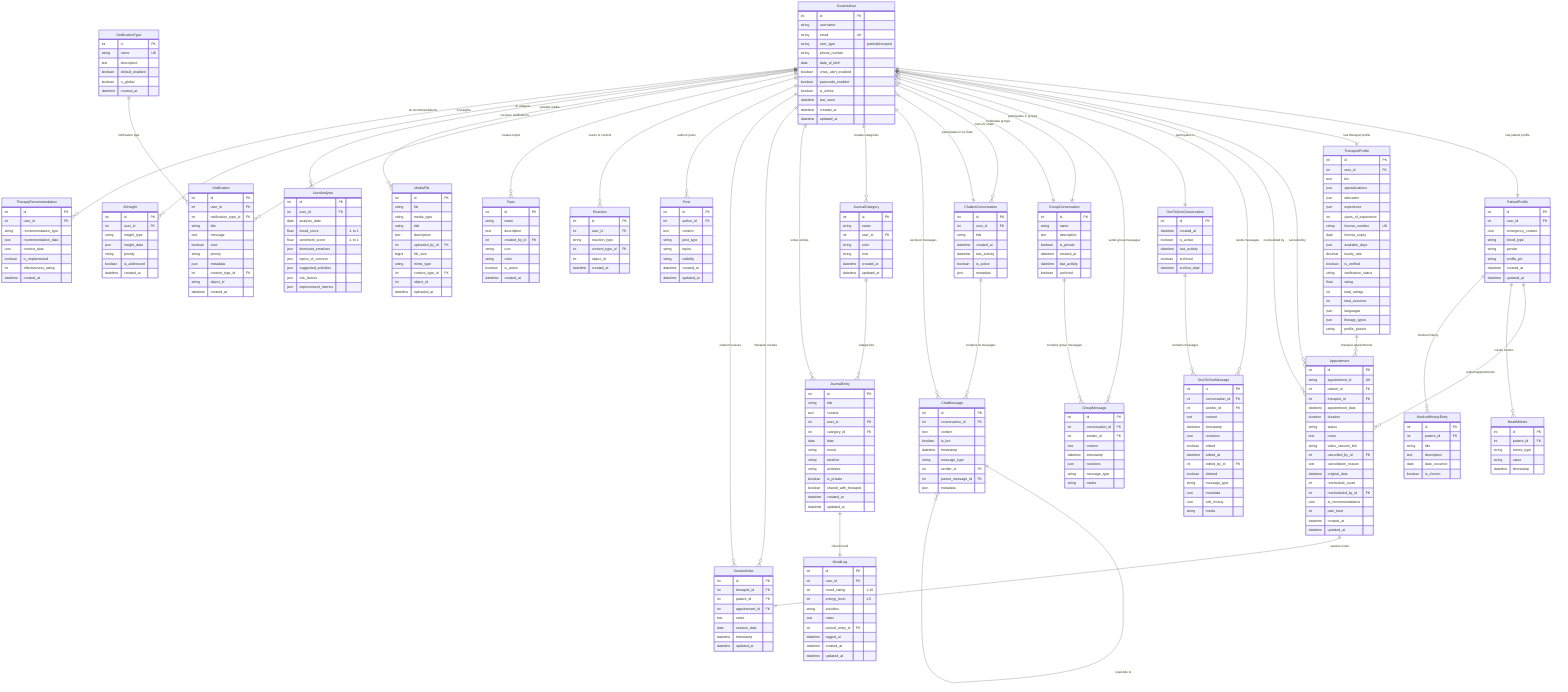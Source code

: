 erDiagram
    %% Core User Management
    CustomUser {
        int id PK
        string username
        string email UK
        string user_type "patient|therapist"
        string phone_number
        date date_of_birth
        boolean crisis_alert_enabled
        boolean passcode_enabled
        boolean is_online
        datetime last_seen
        datetime created_at
        datetime updated_at
    }

    PatientProfile {
        int id PK
        int user_id FK
        json emergency_contact
        string blood_type
        string gender
        string profile_pic
        datetime created_at
        datetime updated_at
    }

    TherapistProfile {
        int id PK
        int user_id FK
        text bio
        json specializations
        json education
        json experience
        int years_of_experience
        string license_number UK
        date license_expiry
        json available_days
        decimal hourly_rate
        boolean is_verified
        string verification_status
        float rating
        int total_ratings
        int total_sessions
        json languages
        json therapy_types
        string profile_picture
    }

    %% Appointments
    Appointment {
        int id PK
        string appointment_id UK
        int patient_id FK
        int therapist_id FK
        datetime appointment_date
        duration duration
        string status
        text notes
        string video_session_link
        int cancelled_by_id FK
        text cancellation_reason
        datetime original_date
        int reschedule_count
        int rescheduled_by_id FK
        json ai_recommendations
        int pain_level
        datetime created_at
        datetime updated_at
    }

    %% Messaging - One-to-One
    OneToOneConversation {
        int id PK
        datetime created_at
        boolean is_active
        datetime last_activity
        boolean archived
        datetime archive_date
    }

    OneToOneMessage {
        int id PK
        int conversation_id FK
        int sender_id FK
        text content
        datetime timestamp
        json reactions
        boolean edited
        datetime edited_at
        int edited_by_id FK
        boolean deleted
        string message_type
        json metadata
        json edit_history
        string media
    }

    %% Messaging - Group
    GroupConversation {
        int id PK
        string name
        text description
        boolean is_private
        datetime created_at
        datetime last_activity
        boolean archived
    }

    GroupMessage {
        int id PK
        int conversation_id FK
        int sender_id FK
        text content
        datetime timestamp
        json reactions
        string message_type
        string media
    }

    %% Chatbot System
    ChatbotConversation {
        int id PK
        int user_id FK
        string title
        datetime created_at
        datetime last_activity
        boolean is_active
        json metadata
    }

    ChatMessage {
        int id PK
        int conversation_id FK
        text content
        boolean is_bot
        datetime timestamp
        string message_type
        int sender_id FK
        int parent_message_id FK
        json metadata
    }

    %% Journal & Mood Tracking
    JournalCategory {
        int id PK
        string name
        int user_id FK
        string color
        string icon
        datetime created_at
        datetime updated_at
    }

    JournalEntry {
        int id PK
        string title
        text content
        int user_id FK
        int category_id FK
        date date
        string mood
        string weather
        string activities
        boolean is_private
        boolean shared_with_therapist
        datetime created_at
        datetime updated_at
    }

    MoodLog {
        int id PK
        int user_id FK
        int mood_rating "1-10"
        int energy_level "1-5"
        string activities
        text notes
        int journal_entry_id FK
        datetime logged_at
        datetime created_at
        datetime updated_at
    }

    %% Health Records
    HealthMetric {
        int id PK
        int patient_id FK
        string metric_type
        string value
        datetime timestamp
    }

    MedicalHistoryEntry {
        int id PK
        int patient_id FK
        string title
        text description
        date date_occurred
        boolean is_chronic
    }

    SessionNote {
        int id PK
        int therapist_id FK
        int patient_id FK
        int appointment_id FK
        text notes
        date session_date
        datetime timestamp
        datetime updated_at
    }

    %% Social Features
    Post {
        int id PK
        int author_id FK
        text content
        string post_type
        string topics
        string visibility
        datetime created_at
        datetime updated_at
    }

    Reaction {
        int id PK
        int user_id FK
        string reaction_type
        int content_type_id FK
        int object_id
        datetime created_at
    }

    Topic {
        int id PK
        string name
        text description
        int created_by_id FK
        string icon
        string color
        boolean is_active
        datetime created_at
    }

    %% Notifications
    NotificationType {
        int id PK
        string name UK
        text description
        boolean default_enabled
        boolean is_global
        datetime created_at
    }

    Notification {
        int id PK
        int user_id FK
        int notification_type_id FK
        string title
        text message
        boolean read
        string priority
        json metadata
        int content_type_id FK
        string object_id
        datetime created_at
    }

    %% Media Management
    MediaFile {
        int id PK
        string file
        string media_type
        string title
        text description
        int uploaded_by_id FK
        bigint file_size
        string mime_type
        int content_type_id FK
        int object_id
        datetime uploaded_at
    }

    %% AI Analytics
    UserAnalysis {
        int id PK
        int user_id FK
        date analysis_date
        float mood_score "-1 to 1"
        float sentiment_score "-1 to 1"
        json dominant_emotions
        json topics_of_concern
        json suggested_activities
        json risk_factors
        json improvement_metrics
    }

    AIInsight {
        int id PK
        int user_id FK
        string insight_type
        json insight_data
        string priority
        boolean is_addressed
        datetime created_at
    }

    TherapyRecommendation {
        int id PK
        int user_id FK
        string recommendation_type
        json recommendation_data
        json context_data
        boolean is_implemented
        int effectiveness_rating
        datetime created_at
    }

    %% Relationships
    CustomUser ||--|| PatientProfile : "has patient profile"
    CustomUser ||--|| TherapistProfile : "has therapist profile"
    
    PatientProfile ||--o{ Appointment : "patient appointments"
    TherapistProfile ||--o{ Appointment : "therapist appointments"
    CustomUser ||--o{ Appointment : "cancelled by"
    CustomUser ||--o{ Appointment : "rescheduled by"
    
    CustomUser ||--o{ OneToOneMessage : "sends messages"
    OneToOneConversation ||--o{ OneToOneMessage : "contains messages"
    CustomUser }|--|| OneToOneConversation : "participates in"
    
    CustomUser ||--o{ GroupMessage : "sends group messages"
    GroupConversation ||--o{ GroupMessage : "contains group messages"
    CustomUser }|--|| GroupConversation : "participates in groups"
    CustomUser }|--|| GroupConversation : "moderates groups"
    
    CustomUser ||--o{ ChatbotConversation : "owns AI chats"
    CustomUser }|--|| ChatbotConversation : "participates in AI chats"
    ChatbotConversation ||--o{ ChatMessage : "contains AI messages"
    CustomUser ||--o{ ChatMessage : "sends AI messages"
    ChatMessage ||--o{ ChatMessage : "responds to"
    
    CustomUser ||--o{ JournalCategory : "creates categories"
    CustomUser ||--o{ JournalEntry : "writes entries"
    JournalCategory ||--o{ JournalEntry : "categorizes"
    JournalEntry ||--|| MoodLog : "linked mood"
    
    PatientProfile ||--o{ HealthMetric : "tracks metrics"
    PatientProfile ||--o{ MedicalHistoryEntry : "medical history"
    
    CustomUser ||--o{ SessionNote : "therapist creates"
    CustomUser ||--o{ SessionNote : "patient receives"
    Appointment ||--|| SessionNote : "session notes"
    
    CustomUser ||--o{ Post : "authors posts"
    CustomUser ||--o{ Reaction : "reacts to content"
    CustomUser ||--o{ Topic : "creates topics"
    
    CustomUser ||--o{ Notification : "receives notifications"
    NotificationType ||--o{ Notification : "notification type"
    
    CustomUser ||--o{ MediaFile : "uploads media"
    
    CustomUser ||--o{ UserAnalysis : "AI analysis"
    CustomUser ||--o{ AIInsight : "AI insights"
    CustomUser ||--o{ TherapyRecommendation : "AI recommendations"